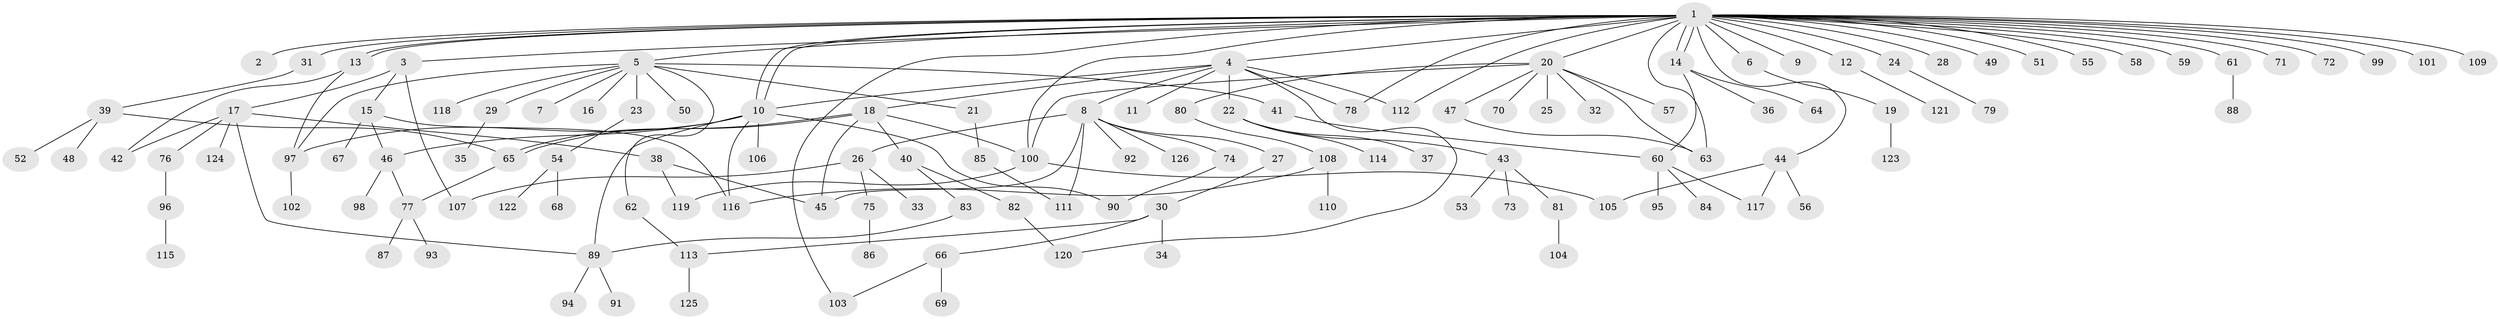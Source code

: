 // coarse degree distribution, {32: 0.02, 1: 0.56, 6: 0.04, 8: 0.04, 11: 0.02, 5: 0.06, 4: 0.06, 2: 0.16, 3: 0.04}
// Generated by graph-tools (version 1.1) at 2025/18/03/04/25 18:18:21]
// undirected, 126 vertices, 158 edges
graph export_dot {
graph [start="1"]
  node [color=gray90,style=filled];
  1;
  2;
  3;
  4;
  5;
  6;
  7;
  8;
  9;
  10;
  11;
  12;
  13;
  14;
  15;
  16;
  17;
  18;
  19;
  20;
  21;
  22;
  23;
  24;
  25;
  26;
  27;
  28;
  29;
  30;
  31;
  32;
  33;
  34;
  35;
  36;
  37;
  38;
  39;
  40;
  41;
  42;
  43;
  44;
  45;
  46;
  47;
  48;
  49;
  50;
  51;
  52;
  53;
  54;
  55;
  56;
  57;
  58;
  59;
  60;
  61;
  62;
  63;
  64;
  65;
  66;
  67;
  68;
  69;
  70;
  71;
  72;
  73;
  74;
  75;
  76;
  77;
  78;
  79;
  80;
  81;
  82;
  83;
  84;
  85;
  86;
  87;
  88;
  89;
  90;
  91;
  92;
  93;
  94;
  95;
  96;
  97;
  98;
  99;
  100;
  101;
  102;
  103;
  104;
  105;
  106;
  107;
  108;
  109;
  110;
  111;
  112;
  113;
  114;
  115;
  116;
  117;
  118;
  119;
  120;
  121;
  122;
  123;
  124;
  125;
  126;
  1 -- 2;
  1 -- 3;
  1 -- 4;
  1 -- 5;
  1 -- 6;
  1 -- 9;
  1 -- 10;
  1 -- 10;
  1 -- 12;
  1 -- 13;
  1 -- 13;
  1 -- 14;
  1 -- 14;
  1 -- 20;
  1 -- 24;
  1 -- 28;
  1 -- 31;
  1 -- 44;
  1 -- 49;
  1 -- 51;
  1 -- 55;
  1 -- 58;
  1 -- 59;
  1 -- 61;
  1 -- 63;
  1 -- 71;
  1 -- 72;
  1 -- 78;
  1 -- 99;
  1 -- 100;
  1 -- 101;
  1 -- 103;
  1 -- 109;
  1 -- 112;
  3 -- 15;
  3 -- 17;
  3 -- 107;
  4 -- 8;
  4 -- 10;
  4 -- 11;
  4 -- 18;
  4 -- 22;
  4 -- 78;
  4 -- 112;
  4 -- 120;
  5 -- 7;
  5 -- 16;
  5 -- 21;
  5 -- 23;
  5 -- 29;
  5 -- 41;
  5 -- 50;
  5 -- 62;
  5 -- 97;
  5 -- 118;
  6 -- 19;
  8 -- 26;
  8 -- 27;
  8 -- 45;
  8 -- 74;
  8 -- 92;
  8 -- 111;
  8 -- 126;
  10 -- 46;
  10 -- 89;
  10 -- 90;
  10 -- 97;
  10 -- 106;
  10 -- 116;
  12 -- 121;
  13 -- 42;
  13 -- 97;
  14 -- 36;
  14 -- 60;
  14 -- 64;
  15 -- 46;
  15 -- 67;
  15 -- 116;
  17 -- 38;
  17 -- 42;
  17 -- 76;
  17 -- 89;
  17 -- 124;
  18 -- 40;
  18 -- 45;
  18 -- 65;
  18 -- 65;
  18 -- 100;
  19 -- 123;
  20 -- 25;
  20 -- 32;
  20 -- 47;
  20 -- 57;
  20 -- 63;
  20 -- 70;
  20 -- 80;
  20 -- 100;
  21 -- 85;
  22 -- 37;
  22 -- 43;
  22 -- 114;
  23 -- 54;
  24 -- 79;
  26 -- 33;
  26 -- 75;
  26 -- 107;
  27 -- 30;
  29 -- 35;
  30 -- 34;
  30 -- 66;
  30 -- 113;
  31 -- 39;
  38 -- 45;
  38 -- 119;
  39 -- 48;
  39 -- 52;
  39 -- 65;
  40 -- 82;
  40 -- 83;
  41 -- 60;
  43 -- 53;
  43 -- 73;
  43 -- 81;
  44 -- 56;
  44 -- 105;
  44 -- 117;
  46 -- 77;
  46 -- 98;
  47 -- 63;
  54 -- 68;
  54 -- 122;
  60 -- 84;
  60 -- 95;
  60 -- 117;
  61 -- 88;
  62 -- 113;
  65 -- 77;
  66 -- 69;
  66 -- 103;
  74 -- 90;
  75 -- 86;
  76 -- 96;
  77 -- 87;
  77 -- 93;
  80 -- 108;
  81 -- 104;
  82 -- 120;
  83 -- 89;
  85 -- 111;
  89 -- 91;
  89 -- 94;
  96 -- 115;
  97 -- 102;
  100 -- 105;
  100 -- 119;
  108 -- 110;
  108 -- 116;
  113 -- 125;
}

